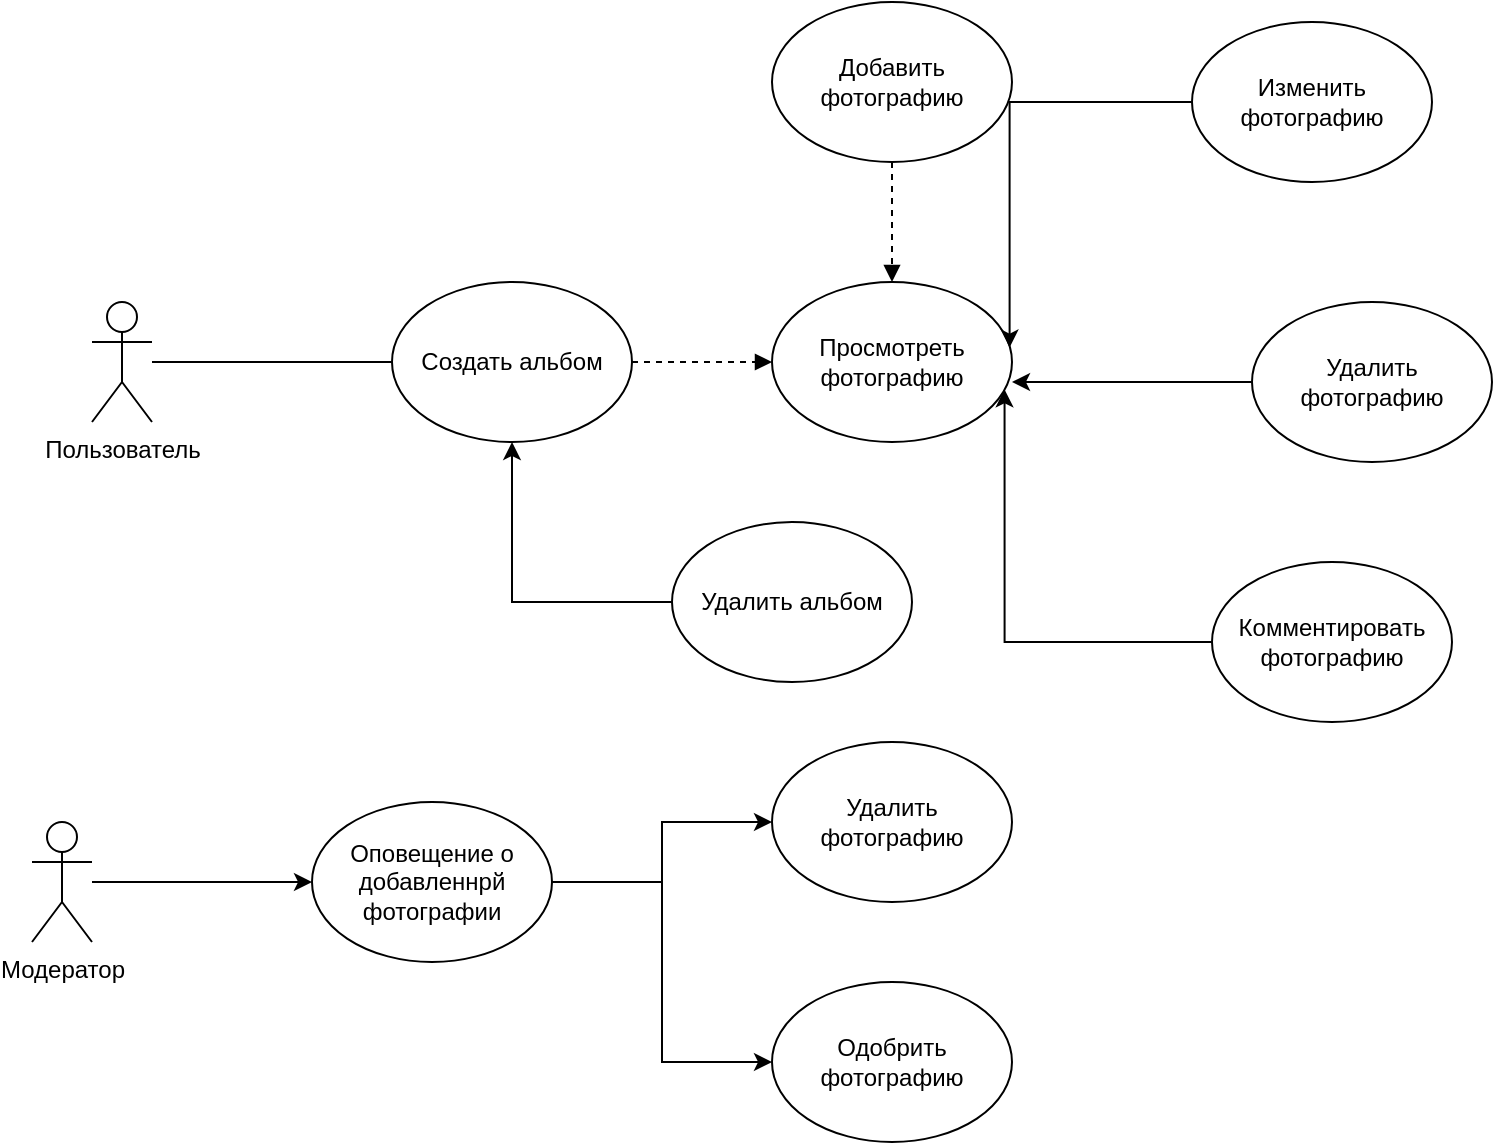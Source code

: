 <mxfile version="26.0.11">
  <diagram name="Страница — 1" id="a8o7vgygjojU3TE3YkUc">
    <mxGraphModel dx="1019" dy="695" grid="1" gridSize="10" guides="1" tooltips="1" connect="1" arrows="1" fold="1" page="1" pageScale="1" pageWidth="827" pageHeight="1169" math="0" shadow="0">
      <root>
        <mxCell id="0" />
        <mxCell id="1" parent="0" />
        <mxCell id="2VvCSxELuzZKoWMLRzby-16" style="edgeStyle=orthogonalEdgeStyle;rounded=0;orthogonalLoop=1;jettySize=auto;html=1;entryX=0;entryY=0.5;entryDx=0;entryDy=0;endArrow=none;startFill=0;" edge="1" parent="1" source="2VvCSxELuzZKoWMLRzby-4" target="2VvCSxELuzZKoWMLRzby-9">
          <mxGeometry relative="1" as="geometry" />
        </mxCell>
        <mxCell id="2VvCSxELuzZKoWMLRzby-4" value="Пользователь" style="shape=umlActor;verticalLabelPosition=bottom;verticalAlign=top;html=1;outlineConnect=0;" vertex="1" parent="1">
          <mxGeometry x="50" y="220" width="30" height="60" as="geometry" />
        </mxCell>
        <mxCell id="2VvCSxELuzZKoWMLRzby-22" style="edgeStyle=orthogonalEdgeStyle;rounded=0;orthogonalLoop=1;jettySize=auto;html=1;entryX=0;entryY=0.5;entryDx=0;entryDy=0;" edge="1" parent="1" source="2VvCSxELuzZKoWMLRzby-5" target="2VvCSxELuzZKoWMLRzby-13">
          <mxGeometry relative="1" as="geometry" />
        </mxCell>
        <mxCell id="2VvCSxELuzZKoWMLRzby-5" value="Модератор" style="shape=umlActor;verticalLabelPosition=bottom;verticalAlign=top;html=1;outlineConnect=0;" vertex="1" parent="1">
          <mxGeometry x="20" y="480" width="30" height="60" as="geometry" />
        </mxCell>
        <mxCell id="2VvCSxELuzZKoWMLRzby-19" style="edgeStyle=orthogonalEdgeStyle;rounded=0;orthogonalLoop=1;jettySize=auto;html=1;entryX=0.5;entryY=0;entryDx=0;entryDy=0;dashed=1;endArrow=block;endFill=1;" edge="1" parent="1" source="2VvCSxELuzZKoWMLRzby-6" target="2VvCSxELuzZKoWMLRzby-17">
          <mxGeometry relative="1" as="geometry" />
        </mxCell>
        <mxCell id="2VvCSxELuzZKoWMLRzby-6" value="Добавить фотографию" style="ellipse;whiteSpace=wrap;html=1;" vertex="1" parent="1">
          <mxGeometry x="390" y="70" width="120" height="80" as="geometry" />
        </mxCell>
        <mxCell id="2VvCSxELuzZKoWMLRzby-7" value="Изменить фотографию" style="ellipse;whiteSpace=wrap;html=1;" vertex="1" parent="1">
          <mxGeometry x="600" y="80" width="120" height="80" as="geometry" />
        </mxCell>
        <mxCell id="2VvCSxELuzZKoWMLRzby-28" style="edgeStyle=orthogonalEdgeStyle;rounded=0;orthogonalLoop=1;jettySize=auto;html=1;exitX=0;exitY=0.5;exitDx=0;exitDy=0;" edge="1" parent="1" source="2VvCSxELuzZKoWMLRzby-8">
          <mxGeometry relative="1" as="geometry">
            <mxPoint x="510" y="260" as="targetPoint" />
          </mxGeometry>
        </mxCell>
        <mxCell id="2VvCSxELuzZKoWMLRzby-8" value="Удалить фотографию" style="ellipse;whiteSpace=wrap;html=1;" vertex="1" parent="1">
          <mxGeometry x="630" y="220" width="120" height="80" as="geometry" />
        </mxCell>
        <mxCell id="2VvCSxELuzZKoWMLRzby-18" style="edgeStyle=orthogonalEdgeStyle;rounded=0;orthogonalLoop=1;jettySize=auto;html=1;entryX=0;entryY=0.5;entryDx=0;entryDy=0;dashed=1;endArrow=block;endFill=1;" edge="1" parent="1" source="2VvCSxELuzZKoWMLRzby-9" target="2VvCSxELuzZKoWMLRzby-17">
          <mxGeometry relative="1" as="geometry" />
        </mxCell>
        <mxCell id="2VvCSxELuzZKoWMLRzby-9" value="Создать альбом" style="ellipse;whiteSpace=wrap;html=1;" vertex="1" parent="1">
          <mxGeometry x="200" y="210" width="120" height="80" as="geometry" />
        </mxCell>
        <mxCell id="2VvCSxELuzZKoWMLRzby-25" style="edgeStyle=orthogonalEdgeStyle;rounded=0;orthogonalLoop=1;jettySize=auto;html=1;entryX=0.5;entryY=1;entryDx=0;entryDy=0;" edge="1" parent="1" source="2VvCSxELuzZKoWMLRzby-10" target="2VvCSxELuzZKoWMLRzby-9">
          <mxGeometry relative="1" as="geometry" />
        </mxCell>
        <mxCell id="2VvCSxELuzZKoWMLRzby-10" value="Удалить альбом" style="ellipse;whiteSpace=wrap;html=1;" vertex="1" parent="1">
          <mxGeometry x="340" y="330" width="120" height="80" as="geometry" />
        </mxCell>
        <mxCell id="2VvCSxELuzZKoWMLRzby-12" value="Комментировать фотографию" style="ellipse;whiteSpace=wrap;html=1;" vertex="1" parent="1">
          <mxGeometry x="610" y="350" width="120" height="80" as="geometry" />
        </mxCell>
        <mxCell id="2VvCSxELuzZKoWMLRzby-23" style="edgeStyle=orthogonalEdgeStyle;rounded=0;orthogonalLoop=1;jettySize=auto;html=1;entryX=0;entryY=0.5;entryDx=0;entryDy=0;" edge="1" parent="1" source="2VvCSxELuzZKoWMLRzby-13" target="2VvCSxELuzZKoWMLRzby-15">
          <mxGeometry relative="1" as="geometry" />
        </mxCell>
        <mxCell id="2VvCSxELuzZKoWMLRzby-24" style="edgeStyle=orthogonalEdgeStyle;rounded=0;orthogonalLoop=1;jettySize=auto;html=1;entryX=0;entryY=0.5;entryDx=0;entryDy=0;" edge="1" parent="1" source="2VvCSxELuzZKoWMLRzby-13" target="2VvCSxELuzZKoWMLRzby-14">
          <mxGeometry relative="1" as="geometry" />
        </mxCell>
        <mxCell id="2VvCSxELuzZKoWMLRzby-13" value="Оповещение о добавленнрй фотографии" style="ellipse;whiteSpace=wrap;html=1;" vertex="1" parent="1">
          <mxGeometry x="160" y="470" width="120" height="80" as="geometry" />
        </mxCell>
        <mxCell id="2VvCSxELuzZKoWMLRzby-14" value="Одобрить фотографию" style="ellipse;whiteSpace=wrap;html=1;" vertex="1" parent="1">
          <mxGeometry x="390" y="560" width="120" height="80" as="geometry" />
        </mxCell>
        <mxCell id="2VvCSxELuzZKoWMLRzby-15" value="Удалить фотографию" style="ellipse;whiteSpace=wrap;html=1;" vertex="1" parent="1">
          <mxGeometry x="390" y="440" width="120" height="80" as="geometry" />
        </mxCell>
        <mxCell id="2VvCSxELuzZKoWMLRzby-17" value="Просмотреть фотографию" style="ellipse;whiteSpace=wrap;html=1;" vertex="1" parent="1">
          <mxGeometry x="390" y="210" width="120" height="80" as="geometry" />
        </mxCell>
        <mxCell id="2VvCSxELuzZKoWMLRzby-27" style="edgeStyle=orthogonalEdgeStyle;rounded=0;orthogonalLoop=1;jettySize=auto;html=1;entryX=0.969;entryY=0.671;entryDx=0;entryDy=0;entryPerimeter=0;" edge="1" parent="1" source="2VvCSxELuzZKoWMLRzby-12" target="2VvCSxELuzZKoWMLRzby-17">
          <mxGeometry relative="1" as="geometry" />
        </mxCell>
        <mxCell id="2VvCSxELuzZKoWMLRzby-29" style="edgeStyle=orthogonalEdgeStyle;rounded=0;orthogonalLoop=1;jettySize=auto;html=1;entryX=0.99;entryY=0.41;entryDx=0;entryDy=0;entryPerimeter=0;" edge="1" parent="1" source="2VvCSxELuzZKoWMLRzby-7" target="2VvCSxELuzZKoWMLRzby-17">
          <mxGeometry relative="1" as="geometry" />
        </mxCell>
      </root>
    </mxGraphModel>
  </diagram>
</mxfile>
